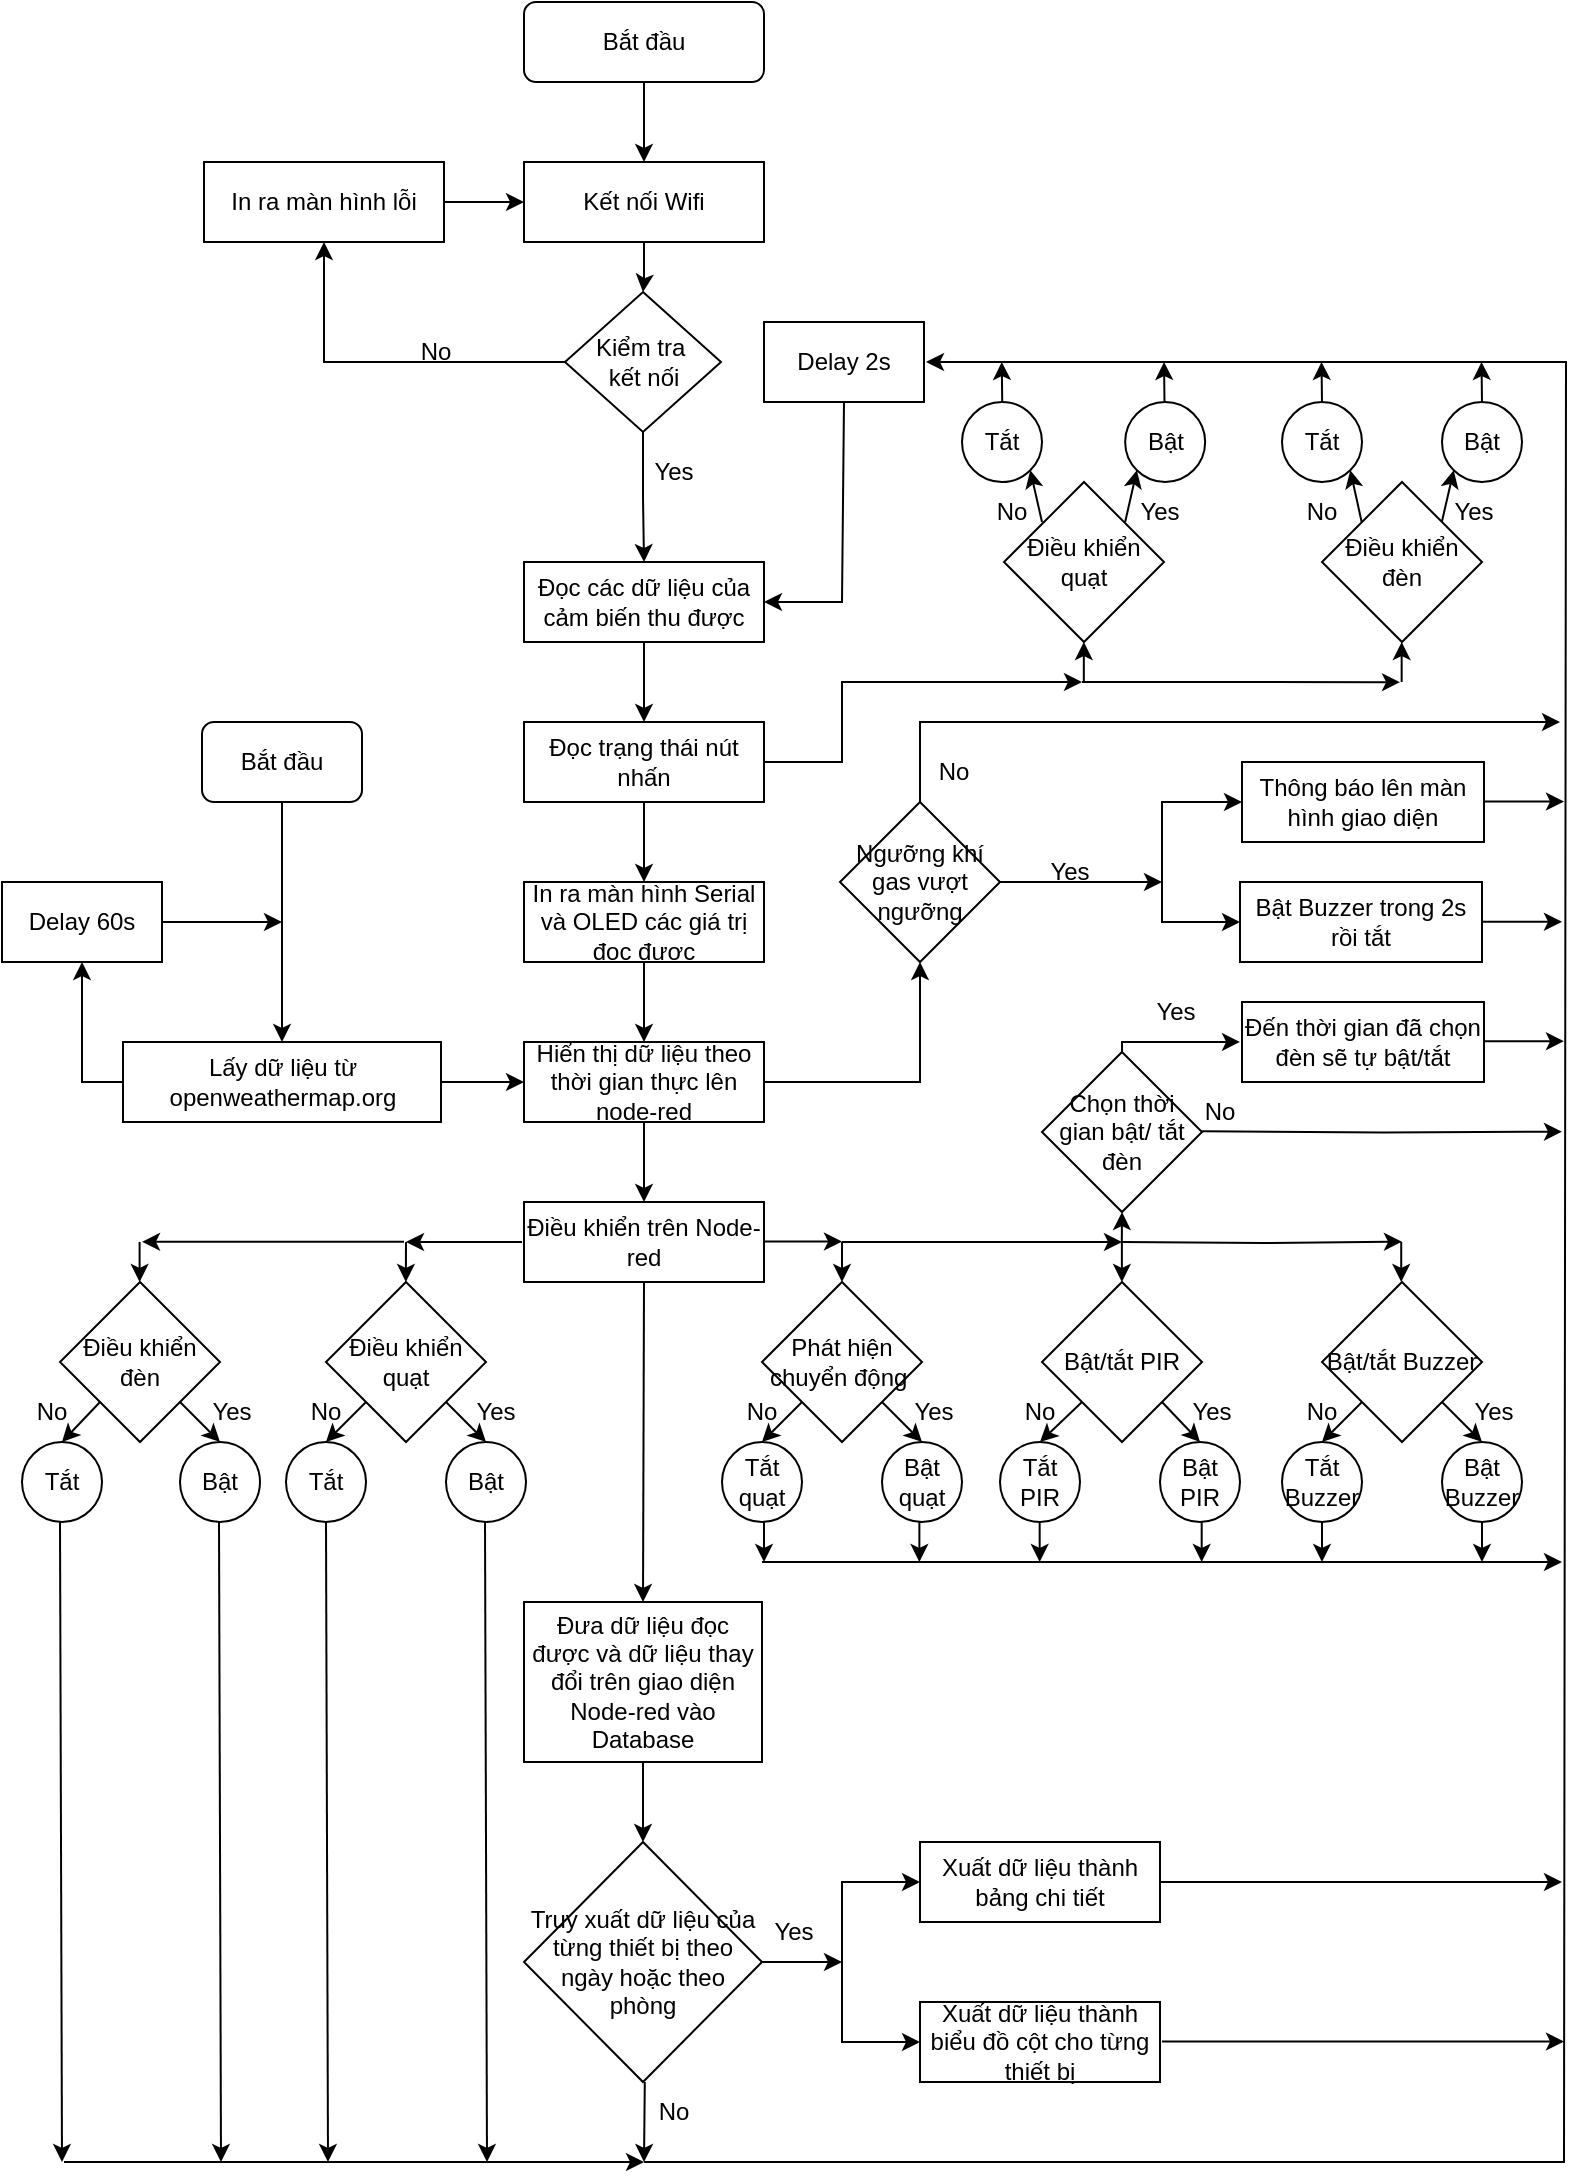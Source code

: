 <mxfile version="24.3.1" type="device">
  <diagram name="Trang-1" id="E6fYm904mRxqO0Z7ke9S">
    <mxGraphModel dx="2421" dy="1166" grid="0" gridSize="10" guides="1" tooltips="1" connect="1" arrows="1" fold="1" page="1" pageScale="1" pageWidth="827" pageHeight="1169" math="0" shadow="0">
      <root>
        <mxCell id="0" />
        <mxCell id="1" parent="0" />
        <mxCell id="Mb3yHgcJe4T5eNl-yDP2-1" value="" style="edgeStyle=orthogonalEdgeStyle;rounded=0;orthogonalLoop=1;jettySize=auto;html=1;" parent="1" source="Mb3yHgcJe4T5eNl-yDP2-2" target="Mb3yHgcJe4T5eNl-yDP2-4" edge="1">
          <mxGeometry relative="1" as="geometry" />
        </mxCell>
        <mxCell id="Mb3yHgcJe4T5eNl-yDP2-2" value="Bắt đầu" style="rounded=1;whiteSpace=wrap;html=1;" parent="1" vertex="1">
          <mxGeometry x="281" y="40" width="120" height="40" as="geometry" />
        </mxCell>
        <mxCell id="Mb3yHgcJe4T5eNl-yDP2-3" value="" style="edgeStyle=orthogonalEdgeStyle;rounded=0;orthogonalLoop=1;jettySize=auto;html=1;" parent="1" source="Mb3yHgcJe4T5eNl-yDP2-4" target="Mb3yHgcJe4T5eNl-yDP2-7" edge="1">
          <mxGeometry relative="1" as="geometry" />
        </mxCell>
        <mxCell id="Mb3yHgcJe4T5eNl-yDP2-4" value="Kết nối Wifi" style="rounded=0;whiteSpace=wrap;html=1;" parent="1" vertex="1">
          <mxGeometry x="281" y="120" width="120" height="40" as="geometry" />
        </mxCell>
        <mxCell id="Mb3yHgcJe4T5eNl-yDP2-5" value="" style="edgeStyle=orthogonalEdgeStyle;rounded=0;orthogonalLoop=1;jettySize=auto;html=1;entryX=0.5;entryY=1;entryDx=0;entryDy=0;" parent="1" source="Mb3yHgcJe4T5eNl-yDP2-7" target="Mb3yHgcJe4T5eNl-yDP2-9" edge="1">
          <mxGeometry x="-0.237" y="5" relative="1" as="geometry">
            <mxPoint as="offset" />
          </mxGeometry>
        </mxCell>
        <mxCell id="Mb3yHgcJe4T5eNl-yDP2-6" value="" style="edgeStyle=orthogonalEdgeStyle;rounded=0;orthogonalLoop=1;jettySize=auto;html=1;" parent="1" source="Mb3yHgcJe4T5eNl-yDP2-7" target="Mb3yHgcJe4T5eNl-yDP2-11" edge="1">
          <mxGeometry relative="1" as="geometry" />
        </mxCell>
        <mxCell id="Mb3yHgcJe4T5eNl-yDP2-7" value="Kiểm tra&amp;nbsp;&lt;div&gt;kết nối&lt;/div&gt;" style="rhombus;whiteSpace=wrap;html=1;" parent="1" vertex="1">
          <mxGeometry x="301.5" y="185" width="78" height="70" as="geometry" />
        </mxCell>
        <mxCell id="Mb3yHgcJe4T5eNl-yDP2-8" value="" style="edgeStyle=orthogonalEdgeStyle;rounded=0;orthogonalLoop=1;jettySize=auto;html=1;" parent="1" source="Mb3yHgcJe4T5eNl-yDP2-9" target="Mb3yHgcJe4T5eNl-yDP2-4" edge="1">
          <mxGeometry relative="1" as="geometry" />
        </mxCell>
        <mxCell id="Mb3yHgcJe4T5eNl-yDP2-9" value="In ra màn hình lỗi" style="rounded=0;whiteSpace=wrap;html=1;" parent="1" vertex="1">
          <mxGeometry x="121" y="120" width="120" height="40" as="geometry" />
        </mxCell>
        <mxCell id="Mb3yHgcJe4T5eNl-yDP2-10" value="" style="edgeStyle=orthogonalEdgeStyle;rounded=0;orthogonalLoop=1;jettySize=auto;html=1;" parent="1" source="Mb3yHgcJe4T5eNl-yDP2-11" target="Mb3yHgcJe4T5eNl-yDP2-20" edge="1">
          <mxGeometry relative="1" as="geometry" />
        </mxCell>
        <mxCell id="Mb3yHgcJe4T5eNl-yDP2-11" value="Đọc các dữ liệu của cảm biến thu được" style="rounded=0;whiteSpace=wrap;html=1;" parent="1" vertex="1">
          <mxGeometry x="281" y="320" width="120" height="40" as="geometry" />
        </mxCell>
        <mxCell id="Mb3yHgcJe4T5eNl-yDP2-12" value="" style="edgeStyle=orthogonalEdgeStyle;rounded=0;orthogonalLoop=1;jettySize=auto;html=1;" parent="1" source="Mb3yHgcJe4T5eNl-yDP2-13" target="Mb3yHgcJe4T5eNl-yDP2-16" edge="1">
          <mxGeometry relative="1" as="geometry" />
        </mxCell>
        <mxCell id="Mb3yHgcJe4T5eNl-yDP2-13" value="In ra màn hình Serial và OLED các giá trị đọc được" style="rounded=0;whiteSpace=wrap;html=1;" parent="1" vertex="1">
          <mxGeometry x="281" y="480" width="120" height="40" as="geometry" />
        </mxCell>
        <mxCell id="Mb3yHgcJe4T5eNl-yDP2-14" value="" style="edgeStyle=orthogonalEdgeStyle;rounded=0;orthogonalLoop=1;jettySize=auto;html=1;" parent="1" source="Mb3yHgcJe4T5eNl-yDP2-16" target="Mb3yHgcJe4T5eNl-yDP2-28" edge="1">
          <mxGeometry relative="1" as="geometry" />
        </mxCell>
        <mxCell id="Mb3yHgcJe4T5eNl-yDP2-15" value="" style="edgeStyle=orthogonalEdgeStyle;rounded=0;orthogonalLoop=1;jettySize=auto;html=1;" parent="1" source="Mb3yHgcJe4T5eNl-yDP2-16" target="Mb3yHgcJe4T5eNl-yDP2-58" edge="1">
          <mxGeometry relative="1" as="geometry" />
        </mxCell>
        <mxCell id="Mb3yHgcJe4T5eNl-yDP2-16" value="Hiển thị dữ liệu theo thời gian thực lên node-red" style="rounded=0;whiteSpace=wrap;html=1;" parent="1" vertex="1">
          <mxGeometry x="281" y="560" width="120" height="40" as="geometry" />
        </mxCell>
        <mxCell id="Mb3yHgcJe4T5eNl-yDP2-17" value="" style="edgeStyle=orthogonalEdgeStyle;rounded=0;orthogonalLoop=1;jettySize=auto;html=1;" parent="1" source="Mb3yHgcJe4T5eNl-yDP2-18" target="Mb3yHgcJe4T5eNl-yDP2-84" edge="1">
          <mxGeometry relative="1" as="geometry" />
        </mxCell>
        <mxCell id="Mb3yHgcJe4T5eNl-yDP2-18" value="Đưa dữ liệu đọc được và dữ liệu thay đổi trên giao diện Node-red vào Database" style="rounded=0;whiteSpace=wrap;html=1;" parent="1" vertex="1">
          <mxGeometry x="281" y="840" width="119" height="80" as="geometry" />
        </mxCell>
        <mxCell id="Mb3yHgcJe4T5eNl-yDP2-19" value="" style="edgeStyle=orthogonalEdgeStyle;rounded=0;orthogonalLoop=1;jettySize=auto;html=1;" parent="1" source="Mb3yHgcJe4T5eNl-yDP2-20" target="Mb3yHgcJe4T5eNl-yDP2-13" edge="1">
          <mxGeometry relative="1" as="geometry" />
        </mxCell>
        <mxCell id="Mb3yHgcJe4T5eNl-yDP2-20" value="Đọc trạng thái nút nhấn" style="rounded=0;whiteSpace=wrap;html=1;" parent="1" vertex="1">
          <mxGeometry x="281" y="400" width="120" height="40" as="geometry" />
        </mxCell>
        <mxCell id="Mb3yHgcJe4T5eNl-yDP2-21" value="Yes" style="text;html=1;align=center;verticalAlign=middle;whiteSpace=wrap;rounded=0;" parent="1" vertex="1">
          <mxGeometry x="341" y="270" width="30" height="10" as="geometry" />
        </mxCell>
        <mxCell id="Mb3yHgcJe4T5eNl-yDP2-22" value="No" style="text;html=1;align=center;verticalAlign=middle;whiteSpace=wrap;rounded=0;" parent="1" vertex="1">
          <mxGeometry x="222" y="210" width="30" height="10" as="geometry" />
        </mxCell>
        <mxCell id="Mb3yHgcJe4T5eNl-yDP2-23" value="Điều khiển quạt" style="rhombus;whiteSpace=wrap;html=1;" parent="1" vertex="1">
          <mxGeometry x="521" y="280" width="80" height="80" as="geometry" />
        </mxCell>
        <mxCell id="Mb3yHgcJe4T5eNl-yDP2-24" value="Bật" style="ellipse;whiteSpace=wrap;html=1;aspect=fixed;" parent="1" vertex="1">
          <mxGeometry x="581.58" y="240" width="40" height="40" as="geometry" />
        </mxCell>
        <mxCell id="Mb3yHgcJe4T5eNl-yDP2-25" value="Điều khiển đèn" style="rhombus;whiteSpace=wrap;html=1;" parent="1" vertex="1">
          <mxGeometry x="680" y="280" width="80" height="80" as="geometry" />
        </mxCell>
        <mxCell id="Mb3yHgcJe4T5eNl-yDP2-26" value="Tắt" style="ellipse;whiteSpace=wrap;html=1;aspect=fixed;" parent="1" vertex="1">
          <mxGeometry x="660" y="240" width="40" height="40" as="geometry" />
        </mxCell>
        <mxCell id="Mb3yHgcJe4T5eNl-yDP2-27" value="Bật" style="ellipse;whiteSpace=wrap;html=1;aspect=fixed;" parent="1" vertex="1">
          <mxGeometry x="740" y="240" width="40" height="40" as="geometry" />
        </mxCell>
        <mxCell id="Mb3yHgcJe4T5eNl-yDP2-28" value="Điều khiển trên Node-red" style="rounded=0;whiteSpace=wrap;html=1;" parent="1" vertex="1">
          <mxGeometry x="281" y="640" width="120" height="40" as="geometry" />
        </mxCell>
        <mxCell id="Mb3yHgcJe4T5eNl-yDP2-29" value="" style="endArrow=classic;html=1;rounded=0;exitX=1;exitY=0.5;exitDx=0;exitDy=0;" parent="1" source="Mb3yHgcJe4T5eNl-yDP2-20" edge="1">
          <mxGeometry width="50" height="50" relative="1" as="geometry">
            <mxPoint x="401" y="400" as="sourcePoint" />
            <mxPoint x="560" y="380" as="targetPoint" />
            <Array as="points">
              <mxPoint x="440" y="420" />
              <mxPoint x="440" y="380" />
            </Array>
          </mxGeometry>
        </mxCell>
        <mxCell id="Mb3yHgcJe4T5eNl-yDP2-30" value="Delay 2s" style="rounded=0;whiteSpace=wrap;html=1;" parent="1" vertex="1">
          <mxGeometry x="401" y="200" width="80" height="40" as="geometry" />
        </mxCell>
        <mxCell id="Mb3yHgcJe4T5eNl-yDP2-31" value="Tắt" style="ellipse;whiteSpace=wrap;html=1;aspect=fixed;" parent="1" vertex="1">
          <mxGeometry x="500.0" y="240" width="40" height="40" as="geometry" />
        </mxCell>
        <mxCell id="Mb3yHgcJe4T5eNl-yDP2-32" value="Điều khiển đèn" style="rhombus;whiteSpace=wrap;html=1;" parent="1" vertex="1">
          <mxGeometry x="49" y="680" width="80" height="80" as="geometry" />
        </mxCell>
        <mxCell id="Mb3yHgcJe4T5eNl-yDP2-33" value="Tắt" style="ellipse;whiteSpace=wrap;html=1;aspect=fixed;" parent="1" vertex="1">
          <mxGeometry x="30" y="760" width="40" height="40" as="geometry" />
        </mxCell>
        <mxCell id="Mb3yHgcJe4T5eNl-yDP2-34" value="Bật" style="ellipse;whiteSpace=wrap;html=1;aspect=fixed;" parent="1" vertex="1">
          <mxGeometry x="109" y="760" width="40" height="40" as="geometry" />
        </mxCell>
        <mxCell id="Mb3yHgcJe4T5eNl-yDP2-35" value="" style="endArrow=classic;html=1;rounded=0;exitX=1;exitY=1;exitDx=0;exitDy=0;entryX=0.5;entryY=0;entryDx=0;entryDy=0;" parent="1" source="Mb3yHgcJe4T5eNl-yDP2-32" target="Mb3yHgcJe4T5eNl-yDP2-34" edge="1">
          <mxGeometry width="50" height="50" relative="1" as="geometry">
            <mxPoint x="110" y="745" as="sourcePoint" />
            <mxPoint x="209" y="745" as="targetPoint" />
          </mxGeometry>
        </mxCell>
        <mxCell id="Mb3yHgcJe4T5eNl-yDP2-36" value="" style="endArrow=classic;html=1;rounded=0;exitX=0;exitY=1;exitDx=0;exitDy=0;entryX=0.5;entryY=0;entryDx=0;entryDy=0;" parent="1" source="Mb3yHgcJe4T5eNl-yDP2-32" target="Mb3yHgcJe4T5eNl-yDP2-33" edge="1">
          <mxGeometry width="50" height="50" relative="1" as="geometry">
            <mxPoint x="70" y="720" as="sourcePoint" />
            <mxPoint x="90" y="760" as="targetPoint" />
          </mxGeometry>
        </mxCell>
        <mxCell id="Mb3yHgcJe4T5eNl-yDP2-37" value="Điều khiển quạt" style="rhombus;whiteSpace=wrap;html=1;" parent="1" vertex="1">
          <mxGeometry x="182" y="680" width="80" height="80" as="geometry" />
        </mxCell>
        <mxCell id="Mb3yHgcJe4T5eNl-yDP2-38" value="Bật" style="ellipse;whiteSpace=wrap;html=1;aspect=fixed;" parent="1" vertex="1">
          <mxGeometry x="242" y="760" width="40" height="40" as="geometry" />
        </mxCell>
        <mxCell id="Mb3yHgcJe4T5eNl-yDP2-39" value="" style="endArrow=classic;html=1;rounded=0;exitX=1;exitY=1;exitDx=0;exitDy=0;entryX=0.5;entryY=0;entryDx=0;entryDy=0;" parent="1" source="Mb3yHgcJe4T5eNl-yDP2-37" target="Mb3yHgcJe4T5eNl-yDP2-38" edge="1">
          <mxGeometry width="50" height="50" relative="1" as="geometry">
            <mxPoint x="242" y="745" as="sourcePoint" />
            <mxPoint x="262" y="785" as="targetPoint" />
          </mxGeometry>
        </mxCell>
        <mxCell id="Mb3yHgcJe4T5eNl-yDP2-40" value="" style="endArrow=classic;html=1;rounded=0;exitX=0;exitY=1;exitDx=0;exitDy=0;entryX=0.5;entryY=0;entryDx=0;entryDy=0;" parent="1" source="Mb3yHgcJe4T5eNl-yDP2-37" target="Mb3yHgcJe4T5eNl-yDP2-41" edge="1">
          <mxGeometry width="50" height="50" relative="1" as="geometry">
            <mxPoint x="202" y="745" as="sourcePoint" />
            <mxPoint x="182" y="785" as="targetPoint" />
          </mxGeometry>
        </mxCell>
        <mxCell id="Mb3yHgcJe4T5eNl-yDP2-41" value="Tắt" style="ellipse;whiteSpace=wrap;html=1;aspect=fixed;" parent="1" vertex="1">
          <mxGeometry x="162" y="760" width="40" height="40" as="geometry" />
        </mxCell>
        <mxCell id="Mb3yHgcJe4T5eNl-yDP2-42" value="Phát hiện chuyển động&amp;nbsp;" style="rhombus;whiteSpace=wrap;html=1;" parent="1" vertex="1">
          <mxGeometry x="400" y="680" width="80" height="80" as="geometry" />
        </mxCell>
        <mxCell id="Mb3yHgcJe4T5eNl-yDP2-43" value="Bật quạt" style="ellipse;whiteSpace=wrap;html=1;aspect=fixed;" parent="1" vertex="1">
          <mxGeometry x="460" y="760" width="40" height="40" as="geometry" />
        </mxCell>
        <mxCell id="Mb3yHgcJe4T5eNl-yDP2-44" value="" style="endArrow=classic;html=1;rounded=0;exitX=1;exitY=1;exitDx=0;exitDy=0;entryX=0.5;entryY=0;entryDx=0;entryDy=0;" parent="1" source="Mb3yHgcJe4T5eNl-yDP2-42" target="Mb3yHgcJe4T5eNl-yDP2-43" edge="1">
          <mxGeometry width="50" height="50" relative="1" as="geometry">
            <mxPoint x="460" y="745" as="sourcePoint" />
            <mxPoint x="480" y="785" as="targetPoint" />
          </mxGeometry>
        </mxCell>
        <mxCell id="Mb3yHgcJe4T5eNl-yDP2-45" value="" style="endArrow=classic;html=1;rounded=0;exitX=1;exitY=0.5;exitDx=0;exitDy=0;entryX=0.5;entryY=0;entryDx=0;entryDy=0;" parent="1" source="Mb3yHgcJe4T5eNl-yDP2-47" edge="1">
          <mxGeometry width="50" height="50" relative="1" as="geometry">
            <mxPoint x="420" y="745" as="sourcePoint" />
            <mxPoint x="400" y="785" as="targetPoint" />
          </mxGeometry>
        </mxCell>
        <mxCell id="Mb3yHgcJe4T5eNl-yDP2-46" value="" style="endArrow=classic;html=1;rounded=0;exitX=0;exitY=1;exitDx=0;exitDy=0;entryX=0.5;entryY=0;entryDx=0;entryDy=0;" parent="1" source="Mb3yHgcJe4T5eNl-yDP2-42" target="Mb3yHgcJe4T5eNl-yDP2-47" edge="1">
          <mxGeometry width="50" height="50" relative="1" as="geometry">
            <mxPoint x="420" y="745" as="sourcePoint" />
            <mxPoint x="400" y="785" as="targetPoint" />
          </mxGeometry>
        </mxCell>
        <mxCell id="Mb3yHgcJe4T5eNl-yDP2-47" value="Tắt quạt" style="ellipse;whiteSpace=wrap;html=1;aspect=fixed;" parent="1" vertex="1">
          <mxGeometry x="380" y="760" width="40" height="40" as="geometry" />
        </mxCell>
        <mxCell id="Mb3yHgcJe4T5eNl-yDP2-48" value="Yes" style="text;html=1;align=center;verticalAlign=middle;whiteSpace=wrap;rounded=0;" parent="1" vertex="1">
          <mxGeometry x="741" y="290" width="30" height="10" as="geometry" />
        </mxCell>
        <mxCell id="Mb3yHgcJe4T5eNl-yDP2-49" value="Yes" style="text;html=1;align=center;verticalAlign=middle;whiteSpace=wrap;rounded=0;" parent="1" vertex="1">
          <mxGeometry x="584" y="290" width="30" height="10" as="geometry" />
        </mxCell>
        <mxCell id="Mb3yHgcJe4T5eNl-yDP2-50" value="Yes" style="text;html=1;align=center;verticalAlign=middle;whiteSpace=wrap;rounded=0;" parent="1" vertex="1">
          <mxGeometry x="120" y="740" width="30" height="10" as="geometry" />
        </mxCell>
        <mxCell id="Mb3yHgcJe4T5eNl-yDP2-51" value="Yes" style="text;html=1;align=center;verticalAlign=middle;whiteSpace=wrap;rounded=0;" parent="1" vertex="1">
          <mxGeometry x="252" y="740" width="30" height="10" as="geometry" />
        </mxCell>
        <mxCell id="Mb3yHgcJe4T5eNl-yDP2-52" value="Yes" style="text;html=1;align=center;verticalAlign=middle;whiteSpace=wrap;rounded=0;" parent="1" vertex="1">
          <mxGeometry x="471" y="740" width="30" height="10" as="geometry" />
        </mxCell>
        <mxCell id="Mb3yHgcJe4T5eNl-yDP2-53" value="No" style="text;html=1;align=center;verticalAlign=middle;whiteSpace=wrap;rounded=0;" parent="1" vertex="1">
          <mxGeometry x="665" y="290" width="30" height="10" as="geometry" />
        </mxCell>
        <mxCell id="Mb3yHgcJe4T5eNl-yDP2-54" value="No" style="text;html=1;align=center;verticalAlign=middle;whiteSpace=wrap;rounded=0;" parent="1" vertex="1">
          <mxGeometry x="510.0" y="290" width="30" height="10" as="geometry" />
        </mxCell>
        <mxCell id="Mb3yHgcJe4T5eNl-yDP2-55" value="No" style="text;html=1;align=center;verticalAlign=middle;whiteSpace=wrap;rounded=0;" parent="1" vertex="1">
          <mxGeometry x="30" y="740" width="30" height="10" as="geometry" />
        </mxCell>
        <mxCell id="Mb3yHgcJe4T5eNl-yDP2-56" value="No" style="text;html=1;align=center;verticalAlign=middle;whiteSpace=wrap;rounded=0;" parent="1" vertex="1">
          <mxGeometry x="167" y="740" width="30" height="10" as="geometry" />
        </mxCell>
        <mxCell id="Mb3yHgcJe4T5eNl-yDP2-57" value="No" style="text;html=1;align=center;verticalAlign=middle;whiteSpace=wrap;rounded=0;" parent="1" vertex="1">
          <mxGeometry x="385" y="740" width="30" height="10" as="geometry" />
        </mxCell>
        <mxCell id="Mb3yHgcJe4T5eNl-yDP2-58" value="Ngưỡng khí gas vượt ngưỡng" style="rhombus;whiteSpace=wrap;html=1;" parent="1" vertex="1">
          <mxGeometry x="439" y="440" width="80" height="80" as="geometry" />
        </mxCell>
        <mxCell id="Mb3yHgcJe4T5eNl-yDP2-59" value="Yes" style="text;html=1;align=center;verticalAlign=middle;whiteSpace=wrap;rounded=0;" parent="1" vertex="1">
          <mxGeometry x="539" y="470" width="30" height="10" as="geometry" />
        </mxCell>
        <mxCell id="Mb3yHgcJe4T5eNl-yDP2-60" value="No" style="text;html=1;align=center;verticalAlign=middle;whiteSpace=wrap;rounded=0;" parent="1" vertex="1">
          <mxGeometry x="481" y="420" width="30" height="10" as="geometry" />
        </mxCell>
        <mxCell id="Mb3yHgcJe4T5eNl-yDP2-61" value="" style="endArrow=classic;html=1;rounded=0;exitX=0.5;exitY=1;exitDx=0;exitDy=0;entryX=0.5;entryY=0;entryDx=0;entryDy=0;" parent="1" source="Mb3yHgcJe4T5eNl-yDP2-28" target="Mb3yHgcJe4T5eNl-yDP2-18" edge="1">
          <mxGeometry width="50" height="50" relative="1" as="geometry">
            <mxPoint x="340" y="860" as="sourcePoint" />
            <mxPoint x="390" y="810" as="targetPoint" />
          </mxGeometry>
        </mxCell>
        <mxCell id="Mb3yHgcJe4T5eNl-yDP2-62" value="" style="endArrow=classic;html=1;rounded=0;entryX=1;entryY=0.5;entryDx=0;entryDy=0;" parent="1" edge="1">
          <mxGeometry width="50" height="50" relative="1" as="geometry">
            <mxPoint x="341" y="1120" as="sourcePoint" />
            <mxPoint x="482" y="220" as="targetPoint" />
            <Array as="points">
              <mxPoint x="561" y="1120" />
              <mxPoint x="801" y="1120" />
              <mxPoint x="802" y="220" />
            </Array>
          </mxGeometry>
        </mxCell>
        <mxCell id="Mb3yHgcJe4T5eNl-yDP2-63" value="Bật/tắt Buzzer" style="rhombus;whiteSpace=wrap;html=1;" parent="1" vertex="1">
          <mxGeometry x="680" y="680" width="80" height="80" as="geometry" />
        </mxCell>
        <mxCell id="Mb3yHgcJe4T5eNl-yDP2-64" value="Bật Buzzer" style="ellipse;whiteSpace=wrap;html=1;aspect=fixed;" parent="1" vertex="1">
          <mxGeometry x="740" y="760" width="40" height="40" as="geometry" />
        </mxCell>
        <mxCell id="Mb3yHgcJe4T5eNl-yDP2-65" value="" style="endArrow=classic;html=1;rounded=0;exitX=1;exitY=1;exitDx=0;exitDy=0;entryX=0.5;entryY=0;entryDx=0;entryDy=0;" parent="1" source="Mb3yHgcJe4T5eNl-yDP2-63" target="Mb3yHgcJe4T5eNl-yDP2-64" edge="1">
          <mxGeometry width="50" height="50" relative="1" as="geometry">
            <mxPoint x="740" y="745" as="sourcePoint" />
            <mxPoint x="760" y="785" as="targetPoint" />
          </mxGeometry>
        </mxCell>
        <mxCell id="Mb3yHgcJe4T5eNl-yDP2-66" value="" style="endArrow=classic;html=1;rounded=0;exitX=1;exitY=0.5;exitDx=0;exitDy=0;entryX=0.5;entryY=0;entryDx=0;entryDy=0;" parent="1" source="Mb3yHgcJe4T5eNl-yDP2-68" edge="1">
          <mxGeometry width="50" height="50" relative="1" as="geometry">
            <mxPoint x="700" y="745" as="sourcePoint" />
            <mxPoint x="680" y="785" as="targetPoint" />
          </mxGeometry>
        </mxCell>
        <mxCell id="Mb3yHgcJe4T5eNl-yDP2-67" value="" style="endArrow=classic;html=1;rounded=0;exitX=0;exitY=1;exitDx=0;exitDy=0;entryX=0.5;entryY=0;entryDx=0;entryDy=0;" parent="1" source="Mb3yHgcJe4T5eNl-yDP2-63" target="Mb3yHgcJe4T5eNl-yDP2-68" edge="1">
          <mxGeometry width="50" height="50" relative="1" as="geometry">
            <mxPoint x="700" y="745" as="sourcePoint" />
            <mxPoint x="680" y="785" as="targetPoint" />
          </mxGeometry>
        </mxCell>
        <mxCell id="Mb3yHgcJe4T5eNl-yDP2-68" value="Tắt Buzzer" style="ellipse;whiteSpace=wrap;html=1;aspect=fixed;" parent="1" vertex="1">
          <mxGeometry x="660" y="760" width="40" height="40" as="geometry" />
        </mxCell>
        <mxCell id="Mb3yHgcJe4T5eNl-yDP2-69" value="Yes" style="text;html=1;align=center;verticalAlign=middle;whiteSpace=wrap;rounded=0;" parent="1" vertex="1">
          <mxGeometry x="751" y="740" width="30" height="10" as="geometry" />
        </mxCell>
        <mxCell id="Mb3yHgcJe4T5eNl-yDP2-70" value="No" style="text;html=1;align=center;verticalAlign=middle;whiteSpace=wrap;rounded=0;" parent="1" vertex="1">
          <mxGeometry x="665" y="740" width="30" height="10" as="geometry" />
        </mxCell>
        <mxCell id="Mb3yHgcJe4T5eNl-yDP2-71" value="Bật/tắt PIR" style="rhombus;whiteSpace=wrap;html=1;" parent="1" vertex="1">
          <mxGeometry x="540" y="680" width="80" height="80" as="geometry" />
        </mxCell>
        <mxCell id="Mb3yHgcJe4T5eNl-yDP2-72" value="Bật PIR" style="ellipse;whiteSpace=wrap;html=1;aspect=fixed;" parent="1" vertex="1">
          <mxGeometry x="599" y="760" width="40" height="40" as="geometry" />
        </mxCell>
        <mxCell id="Mb3yHgcJe4T5eNl-yDP2-73" value="" style="endArrow=classic;html=1;rounded=0;exitX=1;exitY=1;exitDx=0;exitDy=0;entryX=0.5;entryY=0;entryDx=0;entryDy=0;" parent="1" source="Mb3yHgcJe4T5eNl-yDP2-71" target="Mb3yHgcJe4T5eNl-yDP2-72" edge="1">
          <mxGeometry width="50" height="50" relative="1" as="geometry">
            <mxPoint x="599" y="745" as="sourcePoint" />
            <mxPoint x="619" y="785" as="targetPoint" />
          </mxGeometry>
        </mxCell>
        <mxCell id="Mb3yHgcJe4T5eNl-yDP2-74" value="" style="endArrow=classic;html=1;rounded=0;exitX=1;exitY=0.5;exitDx=0;exitDy=0;entryX=0.5;entryY=0;entryDx=0;entryDy=0;" parent="1" source="Mb3yHgcJe4T5eNl-yDP2-76" edge="1">
          <mxGeometry width="50" height="50" relative="1" as="geometry">
            <mxPoint x="559" y="745" as="sourcePoint" />
            <mxPoint x="539" y="785" as="targetPoint" />
          </mxGeometry>
        </mxCell>
        <mxCell id="Mb3yHgcJe4T5eNl-yDP2-75" value="" style="endArrow=classic;html=1;rounded=0;exitX=0;exitY=1;exitDx=0;exitDy=0;entryX=0.5;entryY=0;entryDx=0;entryDy=0;" parent="1" source="Mb3yHgcJe4T5eNl-yDP2-71" target="Mb3yHgcJe4T5eNl-yDP2-76" edge="1">
          <mxGeometry width="50" height="50" relative="1" as="geometry">
            <mxPoint x="559" y="745" as="sourcePoint" />
            <mxPoint x="539" y="785" as="targetPoint" />
          </mxGeometry>
        </mxCell>
        <mxCell id="Mb3yHgcJe4T5eNl-yDP2-76" value="Tắt PIR" style="ellipse;whiteSpace=wrap;html=1;aspect=fixed;" parent="1" vertex="1">
          <mxGeometry x="519" y="760" width="40" height="40" as="geometry" />
        </mxCell>
        <mxCell id="Mb3yHgcJe4T5eNl-yDP2-77" value="Yes" style="text;html=1;align=center;verticalAlign=middle;whiteSpace=wrap;rounded=0;" parent="1" vertex="1">
          <mxGeometry x="610" y="740" width="30" height="10" as="geometry" />
        </mxCell>
        <mxCell id="Mb3yHgcJe4T5eNl-yDP2-78" value="No" style="text;html=1;align=center;verticalAlign=middle;whiteSpace=wrap;rounded=0;" parent="1" vertex="1">
          <mxGeometry x="524" y="740" width="30" height="10" as="geometry" />
        </mxCell>
        <mxCell id="Mb3yHgcJe4T5eNl-yDP2-79" value="" style="edgeStyle=orthogonalEdgeStyle;rounded=0;orthogonalLoop=1;jettySize=auto;html=1;" parent="1" source="Mb3yHgcJe4T5eNl-yDP2-80" target="Mb3yHgcJe4T5eNl-yDP2-82" edge="1">
          <mxGeometry relative="1" as="geometry" />
        </mxCell>
        <mxCell id="Mb3yHgcJe4T5eNl-yDP2-80" value="Bắt đầu" style="rounded=1;whiteSpace=wrap;html=1;" parent="1" vertex="1">
          <mxGeometry x="120" y="400" width="80" height="40" as="geometry" />
        </mxCell>
        <mxCell id="Mb3yHgcJe4T5eNl-yDP2-81" value="" style="edgeStyle=orthogonalEdgeStyle;rounded=0;orthogonalLoop=1;jettySize=auto;html=1;" parent="1" source="Mb3yHgcJe4T5eNl-yDP2-82" target="Mb3yHgcJe4T5eNl-yDP2-16" edge="1">
          <mxGeometry relative="1" as="geometry" />
        </mxCell>
        <mxCell id="Mb3yHgcJe4T5eNl-yDP2-82" value="Lấy dữ liệu từ openweathermap.org" style="rounded=0;whiteSpace=wrap;html=1;" parent="1" vertex="1">
          <mxGeometry x="80.5" y="560" width="159" height="40" as="geometry" />
        </mxCell>
        <mxCell id="Mb3yHgcJe4T5eNl-yDP2-83" value="Delay 60s" style="rounded=0;whiteSpace=wrap;html=1;" parent="1" vertex="1">
          <mxGeometry x="20" y="480" width="80" height="40" as="geometry" />
        </mxCell>
        <mxCell id="Mb3yHgcJe4T5eNl-yDP2-84" value="Truy xuất dữ liệu của từng thiết bị theo ngày hoặc theo phòng" style="rhombus;whiteSpace=wrap;html=1;" parent="1" vertex="1">
          <mxGeometry x="281" y="960" width="119" height="120" as="geometry" />
        </mxCell>
        <mxCell id="Mb3yHgcJe4T5eNl-yDP2-85" value="Yes" style="text;html=1;align=center;verticalAlign=middle;whiteSpace=wrap;rounded=0;" parent="1" vertex="1">
          <mxGeometry x="401" y="1000" width="30" height="10" as="geometry" />
        </mxCell>
        <mxCell id="Mb3yHgcJe4T5eNl-yDP2-86" value="No" style="text;html=1;align=center;verticalAlign=middle;whiteSpace=wrap;rounded=0;" parent="1" vertex="1">
          <mxGeometry x="341" y="1090" width="30" height="10" as="geometry" />
        </mxCell>
        <mxCell id="Mb3yHgcJe4T5eNl-yDP2-87" value="Xuất dữ liệu thành bảng chi tiết" style="rounded=0;whiteSpace=wrap;html=1;" parent="1" vertex="1">
          <mxGeometry x="479" y="960" width="120" height="40" as="geometry" />
        </mxCell>
        <mxCell id="Mb3yHgcJe4T5eNl-yDP2-88" value="Xuất dữ liệu thành biểu đồ cột cho từng thiết bị" style="rounded=0;whiteSpace=wrap;html=1;" parent="1" vertex="1">
          <mxGeometry x="479" y="1040" width="120" height="40" as="geometry" />
        </mxCell>
        <mxCell id="Mb3yHgcJe4T5eNl-yDP2-89" value="" style="endArrow=classic;html=1;rounded=0;exitX=1;exitY=0.5;exitDx=0;exitDy=0;" parent="1" source="Mb3yHgcJe4T5eNl-yDP2-84" edge="1">
          <mxGeometry width="50" height="50" relative="1" as="geometry">
            <mxPoint x="391" y="1030" as="sourcePoint" />
            <mxPoint x="440" y="1020" as="targetPoint" />
          </mxGeometry>
        </mxCell>
        <mxCell id="Mb3yHgcJe4T5eNl-yDP2-90" value="" style="endArrow=classic;html=1;rounded=0;" parent="1" edge="1">
          <mxGeometry width="50" height="50" relative="1" as="geometry">
            <mxPoint x="440" y="1020" as="sourcePoint" />
            <mxPoint x="479" y="980" as="targetPoint" />
            <Array as="points">
              <mxPoint x="440" y="980" />
            </Array>
          </mxGeometry>
        </mxCell>
        <mxCell id="Mb3yHgcJe4T5eNl-yDP2-91" value="" style="endArrow=classic;html=1;rounded=0;" parent="1" edge="1">
          <mxGeometry width="50" height="50" relative="1" as="geometry">
            <mxPoint x="440" y="1020" as="sourcePoint" />
            <mxPoint x="479" y="1060" as="targetPoint" />
            <Array as="points">
              <mxPoint x="440" y="1060" />
            </Array>
          </mxGeometry>
        </mxCell>
        <mxCell id="Mb3yHgcJe4T5eNl-yDP2-92" value="" style="endArrow=classic;html=1;rounded=0;" parent="1" edge="1">
          <mxGeometry width="50" height="50" relative="1" as="geometry">
            <mxPoint x="599" y="980" as="sourcePoint" />
            <mxPoint x="800" y="980" as="targetPoint" />
          </mxGeometry>
        </mxCell>
        <mxCell id="Mb3yHgcJe4T5eNl-yDP2-93" value="" style="endArrow=classic;html=1;rounded=0;" parent="1" edge="1">
          <mxGeometry width="50" height="50" relative="1" as="geometry">
            <mxPoint x="600" y="1059.8" as="sourcePoint" />
            <mxPoint x="801" y="1059.8" as="targetPoint" />
          </mxGeometry>
        </mxCell>
        <mxCell id="Mb3yHgcJe4T5eNl-yDP2-94" value="" style="endArrow=classic;html=1;rounded=0;" parent="1" edge="1">
          <mxGeometry width="50" height="50" relative="1" as="geometry">
            <mxPoint x="400" y="820" as="sourcePoint" />
            <mxPoint x="800" y="820" as="targetPoint" />
          </mxGeometry>
        </mxCell>
        <mxCell id="Mb3yHgcJe4T5eNl-yDP2-95" value="" style="endArrow=classic;html=1;rounded=0;" parent="1" edge="1">
          <mxGeometry width="50" height="50" relative="1" as="geometry">
            <mxPoint x="51" y="1120" as="sourcePoint" />
            <mxPoint x="341" y="1120" as="targetPoint" />
          </mxGeometry>
        </mxCell>
        <mxCell id="Mb3yHgcJe4T5eNl-yDP2-96" value="" style="endArrow=classic;html=1;rounded=0;exitX=0.5;exitY=1;exitDx=0;exitDy=0;" parent="1" edge="1">
          <mxGeometry width="50" height="50" relative="1" as="geometry">
            <mxPoint x="49" y="800" as="sourcePoint" />
            <mxPoint x="50" y="1120" as="targetPoint" />
          </mxGeometry>
        </mxCell>
        <mxCell id="Mb3yHgcJe4T5eNl-yDP2-97" value="" style="endArrow=classic;html=1;rounded=0;exitX=0.5;exitY=1;exitDx=0;exitDy=0;" parent="1" edge="1">
          <mxGeometry width="50" height="50" relative="1" as="geometry">
            <mxPoint x="128.5" y="800" as="sourcePoint" />
            <mxPoint x="129.5" y="1120" as="targetPoint" />
          </mxGeometry>
        </mxCell>
        <mxCell id="Mb3yHgcJe4T5eNl-yDP2-98" value="" style="endArrow=classic;html=1;rounded=0;exitX=0.5;exitY=1;exitDx=0;exitDy=0;" parent="1" edge="1">
          <mxGeometry width="50" height="50" relative="1" as="geometry">
            <mxPoint x="182" y="800" as="sourcePoint" />
            <mxPoint x="183" y="1120" as="targetPoint" />
          </mxGeometry>
        </mxCell>
        <mxCell id="Mb3yHgcJe4T5eNl-yDP2-99" value="" style="endArrow=classic;html=1;rounded=0;exitX=0.5;exitY=1;exitDx=0;exitDy=0;" parent="1" edge="1">
          <mxGeometry width="50" height="50" relative="1" as="geometry">
            <mxPoint x="261.5" y="800" as="sourcePoint" />
            <mxPoint x="262.5" y="1120" as="targetPoint" />
          </mxGeometry>
        </mxCell>
        <mxCell id="Mb3yHgcJe4T5eNl-yDP2-100" value="" style="endArrow=classic;html=1;rounded=0;entryX=0.5;entryY=0;entryDx=0;entryDy=0;" parent="1" target="Mb3yHgcJe4T5eNl-yDP2-42" edge="1">
          <mxGeometry width="50" height="50" relative="1" as="geometry">
            <mxPoint x="440" y="660" as="sourcePoint" />
            <mxPoint x="491" y="610" as="targetPoint" />
          </mxGeometry>
        </mxCell>
        <mxCell id="Mb3yHgcJe4T5eNl-yDP2-101" value="" style="endArrow=classic;html=1;rounded=0;entryX=0.5;entryY=0;entryDx=0;entryDy=0;" parent="1" edge="1">
          <mxGeometry width="50" height="50" relative="1" as="geometry">
            <mxPoint x="579.94" y="660" as="sourcePoint" />
            <mxPoint x="579.94" y="680" as="targetPoint" />
          </mxGeometry>
        </mxCell>
        <mxCell id="Mb3yHgcJe4T5eNl-yDP2-102" value="" style="endArrow=classic;html=1;rounded=0;entryX=0.5;entryY=0;entryDx=0;entryDy=0;" parent="1" edge="1">
          <mxGeometry width="50" height="50" relative="1" as="geometry">
            <mxPoint x="222" y="660" as="sourcePoint" />
            <mxPoint x="221.93" y="680" as="targetPoint" />
          </mxGeometry>
        </mxCell>
        <mxCell id="Mb3yHgcJe4T5eNl-yDP2-103" value="" style="endArrow=classic;html=1;rounded=0;entryX=0.5;entryY=0;entryDx=0;entryDy=0;" parent="1" edge="1">
          <mxGeometry width="50" height="50" relative="1" as="geometry">
            <mxPoint x="88.8" y="660" as="sourcePoint" />
            <mxPoint x="88.8" y="680" as="targetPoint" />
          </mxGeometry>
        </mxCell>
        <mxCell id="Mb3yHgcJe4T5eNl-yDP2-104" value="" style="endArrow=classic;html=1;rounded=0;entryX=0.5;entryY=0;entryDx=0;entryDy=0;" parent="1" edge="1">
          <mxGeometry width="50" height="50" relative="1" as="geometry">
            <mxPoint x="719.61" y="660" as="sourcePoint" />
            <mxPoint x="719.61" y="680" as="targetPoint" />
          </mxGeometry>
        </mxCell>
        <mxCell id="Mb3yHgcJe4T5eNl-yDP2-105" value="" style="edgeStyle=orthogonalEdgeStyle;rounded=0;orthogonalLoop=1;jettySize=auto;html=1;" parent="1" edge="1">
          <mxGeometry relative="1" as="geometry">
            <mxPoint x="401" y="659.8" as="sourcePoint" />
            <mxPoint x="440" y="660" as="targetPoint" />
          </mxGeometry>
        </mxCell>
        <mxCell id="Mb3yHgcJe4T5eNl-yDP2-106" value="" style="edgeStyle=orthogonalEdgeStyle;rounded=0;orthogonalLoop=1;jettySize=auto;html=1;" parent="1" edge="1">
          <mxGeometry relative="1" as="geometry">
            <mxPoint x="440" y="660" as="sourcePoint" />
            <mxPoint x="580" y="660" as="targetPoint" />
          </mxGeometry>
        </mxCell>
        <mxCell id="Mb3yHgcJe4T5eNl-yDP2-107" value="" style="edgeStyle=orthogonalEdgeStyle;rounded=0;orthogonalLoop=1;jettySize=auto;html=1;" parent="1" edge="1">
          <mxGeometry relative="1" as="geometry">
            <mxPoint x="580" y="660" as="sourcePoint" />
            <mxPoint x="720" y="659.84" as="targetPoint" />
          </mxGeometry>
        </mxCell>
        <mxCell id="Mb3yHgcJe4T5eNl-yDP2-108" value="" style="endArrow=classic;html=1;rounded=0;" parent="1" edge="1">
          <mxGeometry width="50" height="50" relative="1" as="geometry">
            <mxPoint x="280" y="660" as="sourcePoint" />
            <mxPoint x="222" y="660" as="targetPoint" />
          </mxGeometry>
        </mxCell>
        <mxCell id="Mb3yHgcJe4T5eNl-yDP2-109" value="" style="endArrow=classic;html=1;rounded=0;" parent="1" edge="1">
          <mxGeometry width="50" height="50" relative="1" as="geometry">
            <mxPoint x="221" y="659.9" as="sourcePoint" />
            <mxPoint x="90" y="659.9" as="targetPoint" />
          </mxGeometry>
        </mxCell>
        <mxCell id="Mb3yHgcJe4T5eNl-yDP2-110" value="Bật Buzzer trong 2s rồi tắt" style="rounded=0;whiteSpace=wrap;html=1;" parent="1" vertex="1">
          <mxGeometry x="639" y="480" width="121" height="40" as="geometry" />
        </mxCell>
        <mxCell id="Mb3yHgcJe4T5eNl-yDP2-111" value="" style="endArrow=classic;html=1;rounded=0;entryX=0.5;entryY=0;entryDx=0;entryDy=0;" parent="1" edge="1">
          <mxGeometry width="50" height="50" relative="1" as="geometry">
            <mxPoint x="401" y="800" as="sourcePoint" />
            <mxPoint x="401" y="820" as="targetPoint" />
          </mxGeometry>
        </mxCell>
        <mxCell id="Mb3yHgcJe4T5eNl-yDP2-112" value="" style="endArrow=classic;html=1;rounded=0;entryX=0.5;entryY=0;entryDx=0;entryDy=0;" parent="1" edge="1">
          <mxGeometry width="50" height="50" relative="1" as="geometry">
            <mxPoint x="478.69" y="800" as="sourcePoint" />
            <mxPoint x="478.69" y="820" as="targetPoint" />
          </mxGeometry>
        </mxCell>
        <mxCell id="Mb3yHgcJe4T5eNl-yDP2-113" value="" style="endArrow=classic;html=1;rounded=0;entryX=0.5;entryY=0;entryDx=0;entryDy=0;" parent="1" edge="1">
          <mxGeometry width="50" height="50" relative="1" as="geometry">
            <mxPoint x="538.84" y="800" as="sourcePoint" />
            <mxPoint x="538.84" y="820" as="targetPoint" />
          </mxGeometry>
        </mxCell>
        <mxCell id="Mb3yHgcJe4T5eNl-yDP2-114" value="" style="endArrow=classic;html=1;rounded=0;entryX=0.5;entryY=0;entryDx=0;entryDy=0;" parent="1" edge="1">
          <mxGeometry width="50" height="50" relative="1" as="geometry">
            <mxPoint x="619.84" y="800" as="sourcePoint" />
            <mxPoint x="619.84" y="820" as="targetPoint" />
          </mxGeometry>
        </mxCell>
        <mxCell id="Mb3yHgcJe4T5eNl-yDP2-115" value="" style="endArrow=classic;html=1;rounded=0;entryX=0.5;entryY=0;entryDx=0;entryDy=0;" parent="1" edge="1">
          <mxGeometry width="50" height="50" relative="1" as="geometry">
            <mxPoint x="680" y="800" as="sourcePoint" />
            <mxPoint x="680" y="820" as="targetPoint" />
          </mxGeometry>
        </mxCell>
        <mxCell id="Mb3yHgcJe4T5eNl-yDP2-116" value="" style="endArrow=classic;html=1;rounded=0;entryX=0.5;entryY=0;entryDx=0;entryDy=0;" parent="1" edge="1">
          <mxGeometry width="50" height="50" relative="1" as="geometry">
            <mxPoint x="760" y="800" as="sourcePoint" />
            <mxPoint x="760" y="820" as="targetPoint" />
          </mxGeometry>
        </mxCell>
        <mxCell id="Mb3yHgcJe4T5eNl-yDP2-117" value="" style="endArrow=classic;html=1;rounded=0;" parent="1" edge="1">
          <mxGeometry width="50" height="50" relative="1" as="geometry">
            <mxPoint x="341.4" y="1080" as="sourcePoint" />
            <mxPoint x="341" y="1120" as="targetPoint" />
          </mxGeometry>
        </mxCell>
        <mxCell id="Mb3yHgcJe4T5eNl-yDP2-118" value="" style="endArrow=classic;html=1;rounded=0;" parent="1" edge="1">
          <mxGeometry width="50" height="50" relative="1" as="geometry">
            <mxPoint x="560.91" y="380" as="sourcePoint" />
            <mxPoint x="560.91" y="360" as="targetPoint" />
          </mxGeometry>
        </mxCell>
        <mxCell id="Mb3yHgcJe4T5eNl-yDP2-119" value="" style="endArrow=classic;html=1;rounded=0;" parent="1" edge="1">
          <mxGeometry width="50" height="50" relative="1" as="geometry">
            <mxPoint x="719.83" y="380" as="sourcePoint" />
            <mxPoint x="719.83" y="360" as="targetPoint" />
          </mxGeometry>
        </mxCell>
        <mxCell id="Mb3yHgcJe4T5eNl-yDP2-120" value="" style="endArrow=classic;html=1;rounded=0;entryX=1;entryY=1;entryDx=0;entryDy=0;" parent="1" target="Mb3yHgcJe4T5eNl-yDP2-31" edge="1">
          <mxGeometry width="50" height="50" relative="1" as="geometry">
            <mxPoint x="540" y="300" as="sourcePoint" />
            <mxPoint x="540" y="280" as="targetPoint" />
          </mxGeometry>
        </mxCell>
        <mxCell id="Mb3yHgcJe4T5eNl-yDP2-121" value="" style="endArrow=classic;html=1;rounded=0;entryX=0;entryY=1;entryDx=0;entryDy=0;" parent="1" target="Mb3yHgcJe4T5eNl-yDP2-24" edge="1">
          <mxGeometry width="50" height="50" relative="1" as="geometry">
            <mxPoint x="581.58" y="300" as="sourcePoint" />
            <mxPoint x="581.58" y="280" as="targetPoint" />
          </mxGeometry>
        </mxCell>
        <mxCell id="Mb3yHgcJe4T5eNl-yDP2-122" value="" style="endArrow=classic;html=1;rounded=0;entryX=1;entryY=1;entryDx=0;entryDy=0;" parent="1" target="Mb3yHgcJe4T5eNl-yDP2-26" edge="1">
          <mxGeometry width="50" height="50" relative="1" as="geometry">
            <mxPoint x="699.83" y="300" as="sourcePoint" />
            <mxPoint x="699.83" y="280" as="targetPoint" />
          </mxGeometry>
        </mxCell>
        <mxCell id="Mb3yHgcJe4T5eNl-yDP2-123" value="" style="endArrow=classic;html=1;rounded=0;entryX=0;entryY=1;entryDx=0;entryDy=0;" parent="1" target="Mb3yHgcJe4T5eNl-yDP2-27" edge="1">
          <mxGeometry width="50" height="50" relative="1" as="geometry">
            <mxPoint x="739.91" y="300" as="sourcePoint" />
            <mxPoint x="739.91" y="280" as="targetPoint" />
          </mxGeometry>
        </mxCell>
        <mxCell id="Mb3yHgcJe4T5eNl-yDP2-124" value="" style="endArrow=classic;html=1;rounded=0;exitX=1;exitY=0.5;exitDx=0;exitDy=0;" parent="1" edge="1">
          <mxGeometry width="50" height="50" relative="1" as="geometry">
            <mxPoint x="560" y="380" as="sourcePoint" />
            <mxPoint x="719" y="380.09" as="targetPoint" />
          </mxGeometry>
        </mxCell>
        <mxCell id="Mb3yHgcJe4T5eNl-yDP2-125" value="Thông báo lên màn hình giao diện" style="rounded=0;whiteSpace=wrap;html=1;" parent="1" vertex="1">
          <mxGeometry x="640" y="420" width="121" height="40" as="geometry" />
        </mxCell>
        <mxCell id="Mb3yHgcJe4T5eNl-yDP2-126" value="" style="endArrow=classic;html=1;rounded=0;entryX=0;entryY=0.5;entryDx=0;entryDy=0;" parent="1" target="Mb3yHgcJe4T5eNl-yDP2-125" edge="1">
          <mxGeometry width="50" height="50" relative="1" as="geometry">
            <mxPoint x="600" y="480" as="sourcePoint" />
            <mxPoint x="539" y="430" as="targetPoint" />
            <Array as="points">
              <mxPoint x="600" y="440" />
            </Array>
          </mxGeometry>
        </mxCell>
        <mxCell id="Mb3yHgcJe4T5eNl-yDP2-127" value="" style="endArrow=classic;html=1;rounded=0;exitX=1;exitY=0.5;exitDx=0;exitDy=0;" parent="1" source="Mb3yHgcJe4T5eNl-yDP2-58" edge="1">
          <mxGeometry width="50" height="50" relative="1" as="geometry">
            <mxPoint x="558" y="500" as="sourcePoint" />
            <mxPoint x="600" y="480" as="targetPoint" />
          </mxGeometry>
        </mxCell>
        <mxCell id="Mb3yHgcJe4T5eNl-yDP2-128" value="" style="endArrow=classic;html=1;rounded=0;entryX=0;entryY=0.5;entryDx=0;entryDy=0;" parent="1" target="Mb3yHgcJe4T5eNl-yDP2-110" edge="1">
          <mxGeometry width="50" height="50" relative="1" as="geometry">
            <mxPoint x="600" y="480" as="sourcePoint" />
            <mxPoint x="638" y="539.85" as="targetPoint" />
            <Array as="points">
              <mxPoint x="600" y="500" />
            </Array>
          </mxGeometry>
        </mxCell>
        <mxCell id="Mb3yHgcJe4T5eNl-yDP2-129" value="" style="endArrow=classic;html=1;rounded=0;entryX=0;entryY=0.5;entryDx=0;entryDy=0;" parent="1" edge="1">
          <mxGeometry width="50" height="50" relative="1" as="geometry">
            <mxPoint x="761" y="439.78" as="sourcePoint" />
            <mxPoint x="801" y="439.78" as="targetPoint" />
          </mxGeometry>
        </mxCell>
        <mxCell id="Mb3yHgcJe4T5eNl-yDP2-130" value="" style="endArrow=classic;html=1;rounded=0;entryX=0;entryY=0.5;entryDx=0;entryDy=0;" parent="1" edge="1">
          <mxGeometry width="50" height="50" relative="1" as="geometry">
            <mxPoint x="760" y="499.89" as="sourcePoint" />
            <mxPoint x="800" y="499.89" as="targetPoint" />
          </mxGeometry>
        </mxCell>
        <mxCell id="Mb3yHgcJe4T5eNl-yDP2-131" value="" style="endArrow=classic;html=1;rounded=0;exitX=0.5;exitY=0;exitDx=0;exitDy=0;" parent="1" source="Mb3yHgcJe4T5eNl-yDP2-58" edge="1">
          <mxGeometry width="50" height="50" relative="1" as="geometry">
            <mxPoint x="519" y="450" as="sourcePoint" />
            <mxPoint x="799" y="400" as="targetPoint" />
            <Array as="points">
              <mxPoint x="479" y="400" />
            </Array>
          </mxGeometry>
        </mxCell>
        <mxCell id="Mb3yHgcJe4T5eNl-yDP2-132" value="" style="endArrow=classic;html=1;rounded=0;exitX=0.5;exitY=1;exitDx=0;exitDy=0;entryX=1;entryY=0.5;entryDx=0;entryDy=0;" parent="1" source="Mb3yHgcJe4T5eNl-yDP2-30" target="Mb3yHgcJe4T5eNl-yDP2-11" edge="1">
          <mxGeometry width="50" height="50" relative="1" as="geometry">
            <mxPoint x="430" y="370" as="sourcePoint" />
            <mxPoint x="480" y="320" as="targetPoint" />
            <Array as="points">
              <mxPoint x="440" y="340" />
            </Array>
          </mxGeometry>
        </mxCell>
        <mxCell id="Mb3yHgcJe4T5eNl-yDP2-133" value="" style="endArrow=classic;html=1;rounded=0;exitX=1;exitY=0.5;exitDx=0;exitDy=0;" parent="1" source="Mb3yHgcJe4T5eNl-yDP2-83" edge="1">
          <mxGeometry width="50" height="50" relative="1" as="geometry">
            <mxPoint x="190" y="550" as="sourcePoint" />
            <mxPoint x="160" y="500" as="targetPoint" />
          </mxGeometry>
        </mxCell>
        <mxCell id="Mb3yHgcJe4T5eNl-yDP2-134" value="" style="endArrow=classic;html=1;rounded=0;" parent="1" edge="1">
          <mxGeometry width="50" height="50" relative="1" as="geometry">
            <mxPoint x="80" y="580" as="sourcePoint" />
            <mxPoint x="60" y="520" as="targetPoint" />
            <Array as="points">
              <mxPoint x="60" y="580" />
            </Array>
          </mxGeometry>
        </mxCell>
        <mxCell id="Mb3yHgcJe4T5eNl-yDP2-135" value="Đến thời gian đã chọn đèn sẽ tự bật/tắt" style="rounded=0;whiteSpace=wrap;html=1;" parent="1" vertex="1">
          <mxGeometry x="640" y="540" width="121" height="40" as="geometry" />
        </mxCell>
        <mxCell id="Mb3yHgcJe4T5eNl-yDP2-136" value="Chọn thời gian bật/ tắt đèn" style="rhombus;whiteSpace=wrap;html=1;" parent="1" vertex="1">
          <mxGeometry x="540" y="565" width="80" height="80" as="geometry" />
        </mxCell>
        <mxCell id="Mb3yHgcJe4T5eNl-yDP2-137" value="Yes" style="text;html=1;align=center;verticalAlign=middle;whiteSpace=wrap;rounded=0;" parent="1" vertex="1">
          <mxGeometry x="591.58" y="540" width="30" height="10" as="geometry" />
        </mxCell>
        <mxCell id="Mb3yHgcJe4T5eNl-yDP2-138" value="No" style="text;html=1;align=center;verticalAlign=middle;whiteSpace=wrap;rounded=0;" parent="1" vertex="1">
          <mxGeometry x="614" y="590" width="30" height="10" as="geometry" />
        </mxCell>
        <mxCell id="Mb3yHgcJe4T5eNl-yDP2-139" value="" style="edgeStyle=orthogonalEdgeStyle;rounded=0;orthogonalLoop=1;jettySize=auto;html=1;" parent="1" edge="1">
          <mxGeometry relative="1" as="geometry">
            <mxPoint x="620" y="604.67" as="sourcePoint" />
            <mxPoint x="800" y="604.83" as="targetPoint" />
          </mxGeometry>
        </mxCell>
        <mxCell id="Mb3yHgcJe4T5eNl-yDP2-140" value="" style="endArrow=classic;html=1;rounded=0;entryX=0;entryY=0.5;entryDx=0;entryDy=0;" parent="1" edge="1">
          <mxGeometry width="50" height="50" relative="1" as="geometry">
            <mxPoint x="761" y="559.59" as="sourcePoint" />
            <mxPoint x="801" y="559.59" as="targetPoint" />
          </mxGeometry>
        </mxCell>
        <mxCell id="Mb3yHgcJe4T5eNl-yDP2-141" value="" style="endArrow=classic;html=1;rounded=0;entryX=0;entryY=0.5;entryDx=0;entryDy=0;" parent="1" source="Mb3yHgcJe4T5eNl-yDP2-136" edge="1">
          <mxGeometry width="50" height="50" relative="1" as="geometry">
            <mxPoint x="599" y="559.94" as="sourcePoint" />
            <mxPoint x="639" y="559.94" as="targetPoint" />
            <Array as="points">
              <mxPoint x="580" y="560" />
            </Array>
          </mxGeometry>
        </mxCell>
        <mxCell id="Mb3yHgcJe4T5eNl-yDP2-142" value="" style="endArrow=classic;html=1;rounded=0;entryX=0.5;entryY=1;entryDx=0;entryDy=0;" parent="1" target="Mb3yHgcJe4T5eNl-yDP2-136" edge="1">
          <mxGeometry width="50" height="50" relative="1" as="geometry">
            <mxPoint x="579.9" y="660" as="sourcePoint" />
            <mxPoint x="579.9" y="650" as="targetPoint" />
          </mxGeometry>
        </mxCell>
        <mxCell id="Mb3yHgcJe4T5eNl-yDP2-143" value="" style="endArrow=classic;html=1;rounded=0;" parent="1" edge="1">
          <mxGeometry width="50" height="50" relative="1" as="geometry">
            <mxPoint x="520.12" y="240" as="sourcePoint" />
            <mxPoint x="519.87" y="220" as="targetPoint" />
          </mxGeometry>
        </mxCell>
        <mxCell id="Mb3yHgcJe4T5eNl-yDP2-144" value="" style="endArrow=classic;html=1;rounded=0;" parent="1" edge="1">
          <mxGeometry width="50" height="50" relative="1" as="geometry">
            <mxPoint x="601.25" y="240" as="sourcePoint" />
            <mxPoint x="601" y="220" as="targetPoint" />
          </mxGeometry>
        </mxCell>
        <mxCell id="Mb3yHgcJe4T5eNl-yDP2-145" value="" style="endArrow=classic;html=1;rounded=0;" parent="1" edge="1">
          <mxGeometry width="50" height="50" relative="1" as="geometry">
            <mxPoint x="680" y="240" as="sourcePoint" />
            <mxPoint x="679.75" y="220" as="targetPoint" />
          </mxGeometry>
        </mxCell>
        <mxCell id="Mb3yHgcJe4T5eNl-yDP2-146" value="" style="endArrow=classic;html=1;rounded=0;" parent="1" edge="1">
          <mxGeometry width="50" height="50" relative="1" as="geometry">
            <mxPoint x="760" y="240" as="sourcePoint" />
            <mxPoint x="759.75" y="220" as="targetPoint" />
          </mxGeometry>
        </mxCell>
      </root>
    </mxGraphModel>
  </diagram>
</mxfile>
